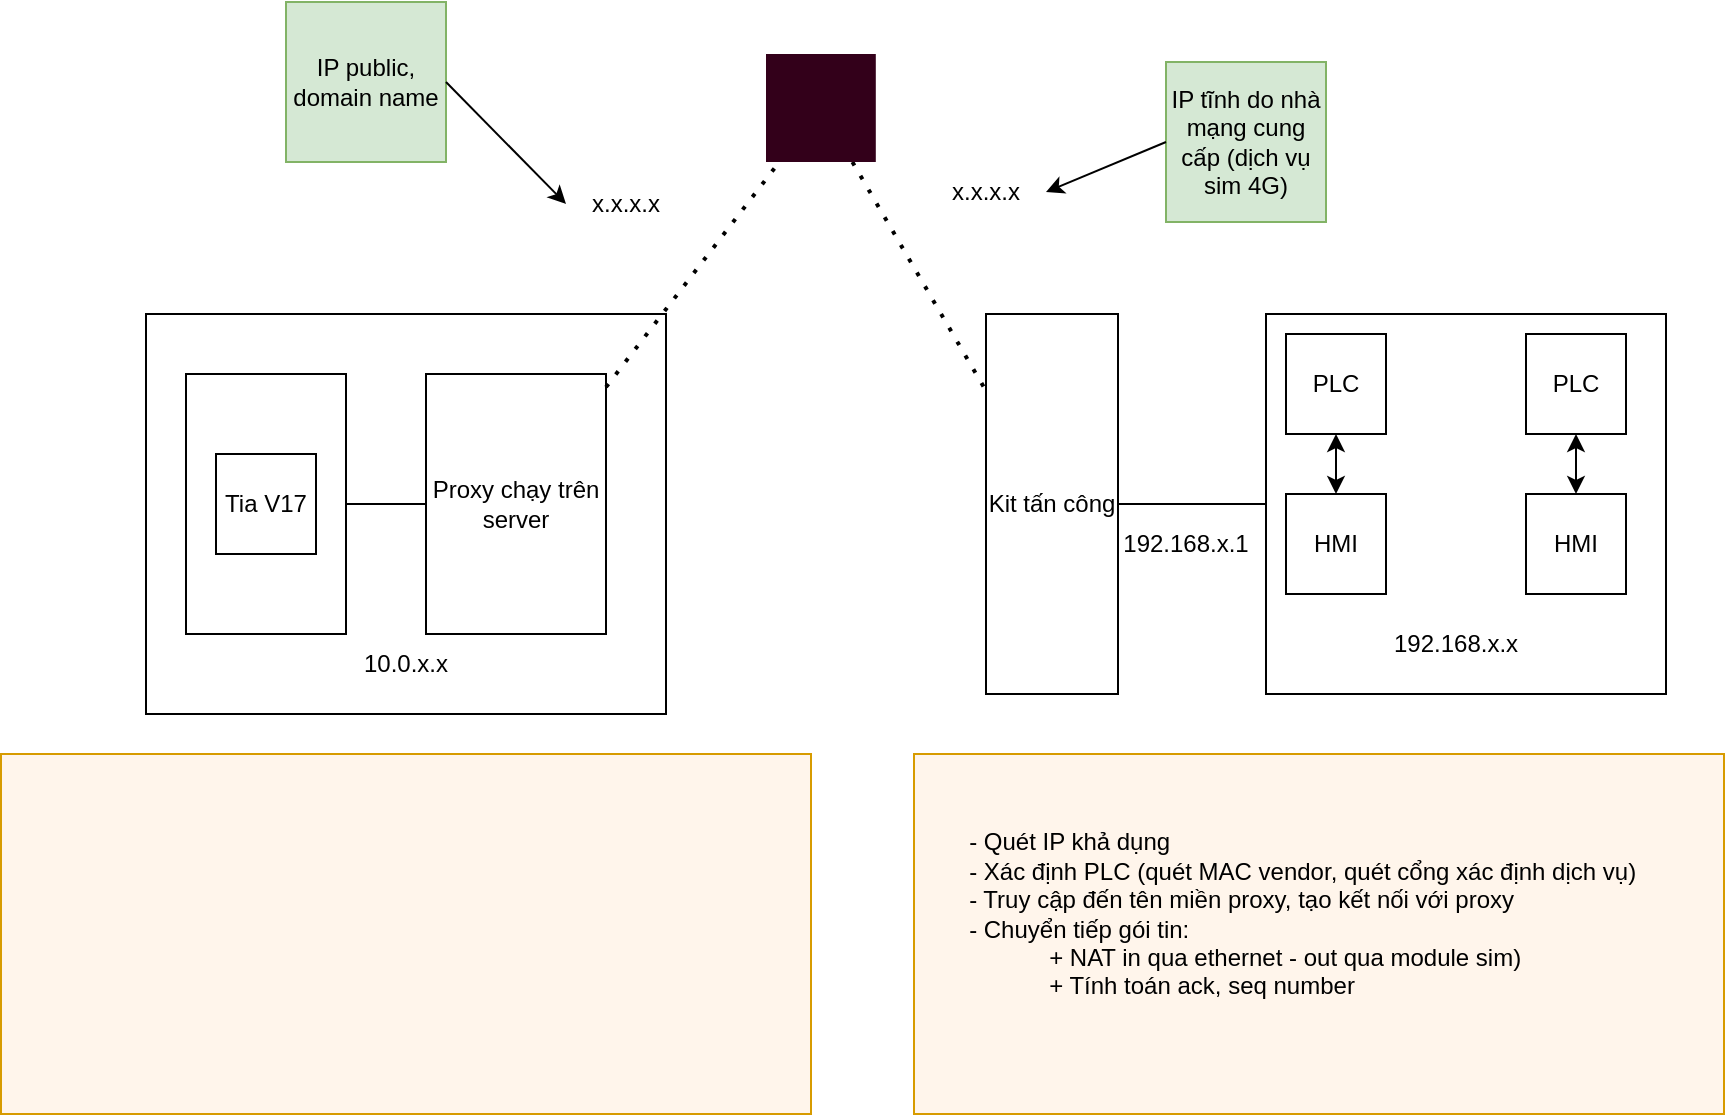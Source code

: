 <mxfile version="24.8.6">
  <diagram name="Trang-1" id="xIixTfaMFfqaKb3GjUdp">
    <mxGraphModel dx="1877" dy="522" grid="1" gridSize="10" guides="1" tooltips="1" connect="1" arrows="1" fold="1" page="1" pageScale="1" pageWidth="827" pageHeight="1169" math="0" shadow="0">
      <root>
        <mxCell id="0" />
        <mxCell id="1" parent="0" />
        <mxCell id="CZ4o81XTuQyuB41r4x81-24" value="" style="rounded=0;whiteSpace=wrap;html=1;" vertex="1" parent="1">
          <mxGeometry x="30" y="220" width="260" height="200" as="geometry" />
        </mxCell>
        <mxCell id="CZ4o81XTuQyuB41r4x81-3" value="" style="rounded=0;whiteSpace=wrap;html=1;" vertex="1" parent="1">
          <mxGeometry x="590" y="220" width="200" height="190" as="geometry" />
        </mxCell>
        <mxCell id="CZ4o81XTuQyuB41r4x81-4" value="Proxy chạy trên server" style="rounded=0;whiteSpace=wrap;html=1;" vertex="1" parent="1">
          <mxGeometry x="170" y="250" width="90" height="130" as="geometry" />
        </mxCell>
        <mxCell id="CZ4o81XTuQyuB41r4x81-5" value="" style="rounded=0;whiteSpace=wrap;html=1;" vertex="1" parent="1">
          <mxGeometry x="50" y="250" width="80" height="130" as="geometry" />
        </mxCell>
        <mxCell id="CZ4o81XTuQyuB41r4x81-6" value="Kit tấn công" style="rounded=0;whiteSpace=wrap;html=1;" vertex="1" parent="1">
          <mxGeometry x="450" y="220" width="66" height="190" as="geometry" />
        </mxCell>
        <mxCell id="CZ4o81XTuQyuB41r4x81-7" value="" style="endArrow=none;html=1;rounded=0;" edge="1" parent="1" source="CZ4o81XTuQyuB41r4x81-6" target="CZ4o81XTuQyuB41r4x81-3">
          <mxGeometry width="50" height="50" relative="1" as="geometry">
            <mxPoint x="510" y="295" as="sourcePoint" />
            <mxPoint x="450" y="250" as="targetPoint" />
          </mxGeometry>
        </mxCell>
        <mxCell id="CZ4o81XTuQyuB41r4x81-9" value="" style="endArrow=none;dashed=1;html=1;dashPattern=1 3;strokeWidth=2;rounded=0;" edge="1" parent="1" source="CZ4o81XTuQyuB41r4x81-26" target="CZ4o81XTuQyuB41r4x81-6">
          <mxGeometry width="50" height="50" relative="1" as="geometry">
            <mxPoint x="400" y="300" as="sourcePoint" />
            <mxPoint x="450" y="250" as="targetPoint" />
          </mxGeometry>
        </mxCell>
        <mxCell id="CZ4o81XTuQyuB41r4x81-10" value="" style="endArrow=none;html=1;rounded=0;" edge="1" parent="1" source="CZ4o81XTuQyuB41r4x81-5" target="CZ4o81XTuQyuB41r4x81-4">
          <mxGeometry width="50" height="50" relative="1" as="geometry">
            <mxPoint x="400" y="300" as="sourcePoint" />
            <mxPoint x="450" y="250" as="targetPoint" />
          </mxGeometry>
        </mxCell>
        <mxCell id="CZ4o81XTuQyuB41r4x81-11" value="PLC" style="whiteSpace=wrap;html=1;aspect=fixed;" vertex="1" parent="1">
          <mxGeometry x="600" y="230" width="50" height="50" as="geometry" />
        </mxCell>
        <mxCell id="CZ4o81XTuQyuB41r4x81-12" value="HMI" style="whiteSpace=wrap;html=1;aspect=fixed;" vertex="1" parent="1">
          <mxGeometry x="600" y="310" width="50" height="50" as="geometry" />
        </mxCell>
        <mxCell id="CZ4o81XTuQyuB41r4x81-13" value="PLC" style="whiteSpace=wrap;html=1;aspect=fixed;" vertex="1" parent="1">
          <mxGeometry x="720" y="230" width="50" height="50" as="geometry" />
        </mxCell>
        <mxCell id="CZ4o81XTuQyuB41r4x81-14" value="HMI" style="whiteSpace=wrap;html=1;aspect=fixed;" vertex="1" parent="1">
          <mxGeometry x="720" y="310" width="50" height="50" as="geometry" />
        </mxCell>
        <mxCell id="CZ4o81XTuQyuB41r4x81-15" value="" style="endArrow=classic;startArrow=classic;html=1;rounded=0;" edge="1" parent="1" source="CZ4o81XTuQyuB41r4x81-12" target="CZ4o81XTuQyuB41r4x81-11">
          <mxGeometry width="50" height="50" relative="1" as="geometry">
            <mxPoint x="400" y="300" as="sourcePoint" />
            <mxPoint x="450" y="250" as="targetPoint" />
          </mxGeometry>
        </mxCell>
        <mxCell id="CZ4o81XTuQyuB41r4x81-16" value="" style="endArrow=classic;startArrow=classic;html=1;rounded=0;entryX=0.5;entryY=1;entryDx=0;entryDy=0;" edge="1" parent="1" source="CZ4o81XTuQyuB41r4x81-14" target="CZ4o81XTuQyuB41r4x81-13">
          <mxGeometry width="50" height="50" relative="1" as="geometry">
            <mxPoint x="400" y="300" as="sourcePoint" />
            <mxPoint x="450" y="250" as="targetPoint" />
          </mxGeometry>
        </mxCell>
        <mxCell id="CZ4o81XTuQyuB41r4x81-17" value="192.168.x.x" style="text;html=1;align=center;verticalAlign=middle;whiteSpace=wrap;rounded=0;" vertex="1" parent="1">
          <mxGeometry x="655" y="370" width="60" height="30" as="geometry" />
        </mxCell>
        <mxCell id="CZ4o81XTuQyuB41r4x81-18" value="x.x.x.x" style="text;html=1;align=center;verticalAlign=middle;whiteSpace=wrap;rounded=0;" vertex="1" parent="1">
          <mxGeometry x="420" y="144" width="60" height="30" as="geometry" />
        </mxCell>
        <mxCell id="CZ4o81XTuQyuB41r4x81-19" value="192.168.x.1" style="text;html=1;align=center;verticalAlign=middle;whiteSpace=wrap;rounded=0;" vertex="1" parent="1">
          <mxGeometry x="520" y="320" width="60" height="30" as="geometry" />
        </mxCell>
        <mxCell id="CZ4o81XTuQyuB41r4x81-21" value="Tia V17" style="whiteSpace=wrap;html=1;aspect=fixed;" vertex="1" parent="1">
          <mxGeometry x="65" y="290" width="50" height="50" as="geometry" />
        </mxCell>
        <mxCell id="CZ4o81XTuQyuB41r4x81-23" value="10.0.x.x" style="text;html=1;align=center;verticalAlign=middle;whiteSpace=wrap;rounded=0;" vertex="1" parent="1">
          <mxGeometry x="130" y="380" width="60" height="30" as="geometry" />
        </mxCell>
        <mxCell id="CZ4o81XTuQyuB41r4x81-27" value="" style="endArrow=none;dashed=1;html=1;dashPattern=1 3;strokeWidth=2;rounded=0;" edge="1" parent="1" source="CZ4o81XTuQyuB41r4x81-4" target="CZ4o81XTuQyuB41r4x81-26">
          <mxGeometry width="50" height="50" relative="1" as="geometry">
            <mxPoint x="260" y="315" as="sourcePoint" />
            <mxPoint x="430" y="315" as="targetPoint" />
          </mxGeometry>
        </mxCell>
        <mxCell id="CZ4o81XTuQyuB41r4x81-26" value="" style="points=[];aspect=fixed;html=1;align=center;shadow=0;dashed=0;fillColor=#33001A;strokeColor=none;shape=mxgraph.alibaba_cloud.uis_ultimate_internet_service;" vertex="1" parent="1">
          <mxGeometry x="340" y="90" width="54.9" height="54" as="geometry" />
        </mxCell>
        <mxCell id="CZ4o81XTuQyuB41r4x81-30" value="IP tĩnh do nhà mạng cung cấp (dịch vụ sim 4G)" style="whiteSpace=wrap;html=1;aspect=fixed;fillColor=#d5e8d4;strokeColor=#82b366;" vertex="1" parent="1">
          <mxGeometry x="540" y="94" width="80" height="80" as="geometry" />
        </mxCell>
        <mxCell id="CZ4o81XTuQyuB41r4x81-31" value="IP public, domain name" style="whiteSpace=wrap;html=1;aspect=fixed;fillColor=#d5e8d4;strokeColor=#82b366;" vertex="1" parent="1">
          <mxGeometry x="100" y="64" width="80" height="80" as="geometry" />
        </mxCell>
        <mxCell id="CZ4o81XTuQyuB41r4x81-32" value="" style="endArrow=classic;html=1;rounded=0;entryX=1;entryY=0.5;entryDx=0;entryDy=0;exitX=0;exitY=0.5;exitDx=0;exitDy=0;" edge="1" parent="1" source="CZ4o81XTuQyuB41r4x81-30" target="CZ4o81XTuQyuB41r4x81-18">
          <mxGeometry width="50" height="50" relative="1" as="geometry">
            <mxPoint x="400" y="500" as="sourcePoint" />
            <mxPoint x="450" y="450" as="targetPoint" />
          </mxGeometry>
        </mxCell>
        <mxCell id="CZ4o81XTuQyuB41r4x81-33" value="x.x.x.x" style="text;html=1;align=center;verticalAlign=middle;whiteSpace=wrap;rounded=0;" vertex="1" parent="1">
          <mxGeometry x="240" y="150" width="60" height="30" as="geometry" />
        </mxCell>
        <mxCell id="CZ4o81XTuQyuB41r4x81-37" value="" style="endArrow=classic;html=1;rounded=0;exitX=1;exitY=0.5;exitDx=0;exitDy=0;entryX=0;entryY=0.5;entryDx=0;entryDy=0;" edge="1" parent="1" source="CZ4o81XTuQyuB41r4x81-31" target="CZ4o81XTuQyuB41r4x81-33">
          <mxGeometry width="50" height="50" relative="1" as="geometry">
            <mxPoint x="400" y="300" as="sourcePoint" />
            <mxPoint x="450" y="250" as="targetPoint" />
          </mxGeometry>
        </mxCell>
        <mxCell id="CZ4o81XTuQyuB41r4x81-39" value="&lt;div style=&quot;&quot;&gt;&lt;br&gt;&lt;/div&gt;" style="rounded=0;whiteSpace=wrap;html=1;fillColor=#fff5eb;strokeColor=#d79b00;align=left;" vertex="1" parent="1">
          <mxGeometry x="414" y="440" width="405" height="180" as="geometry" />
        </mxCell>
        <mxCell id="CZ4o81XTuQyuB41r4x81-40" value="" style="rounded=0;whiteSpace=wrap;html=1;fillColor=#fff5eb;strokeColor=#d79b00;" vertex="1" parent="1">
          <mxGeometry x="-42.5" y="440" width="405" height="180" as="geometry" />
        </mxCell>
        <mxCell id="CZ4o81XTuQyuB41r4x81-41" value="&lt;div style=&quot;text-align: left;&quot;&gt;- Quét IP khả dụng&lt;/div&gt;&lt;div style=&quot;text-align: left;&quot;&gt;- Xác định PLC (quét MAC vendor, quét cổng xác định dịch vụ)&amp;nbsp;&lt;/div&gt;&lt;div style=&quot;text-align: left;&quot;&gt;- Truy cập đến tên miền proxy, tạo kết nối với proxy&lt;/div&gt;&lt;div style=&quot;text-align: left;&quot;&gt;- Chuyển tiếp gói tin:&lt;/div&gt;&lt;blockquote style=&quot;margin: 0 0 0 40px; border: none; padding: 0px;&quot;&gt;&lt;div style=&quot;text-align: left;&quot;&gt;+ NAT in qua ethernet - out qua module sim)&lt;/div&gt;&lt;div style=&quot;text-align: left;&quot;&gt;+ Tính toán ack, seq number&lt;/div&gt;&lt;/blockquote&gt;" style="text;html=1;align=center;verticalAlign=middle;whiteSpace=wrap;rounded=0;" vertex="1" parent="1">
          <mxGeometry x="430" y="455" width="360" height="130" as="geometry" />
        </mxCell>
        <mxCell id="CZ4o81XTuQyuB41r4x81-42" value="&lt;div style=&quot;text-align: left;&quot;&gt;&lt;br&gt;&lt;/div&gt;" style="text;html=1;align=center;verticalAlign=middle;whiteSpace=wrap;rounded=0;" vertex="1" parent="1">
          <mxGeometry x="-20" y="460" width="360" height="80" as="geometry" />
        </mxCell>
      </root>
    </mxGraphModel>
  </diagram>
</mxfile>
